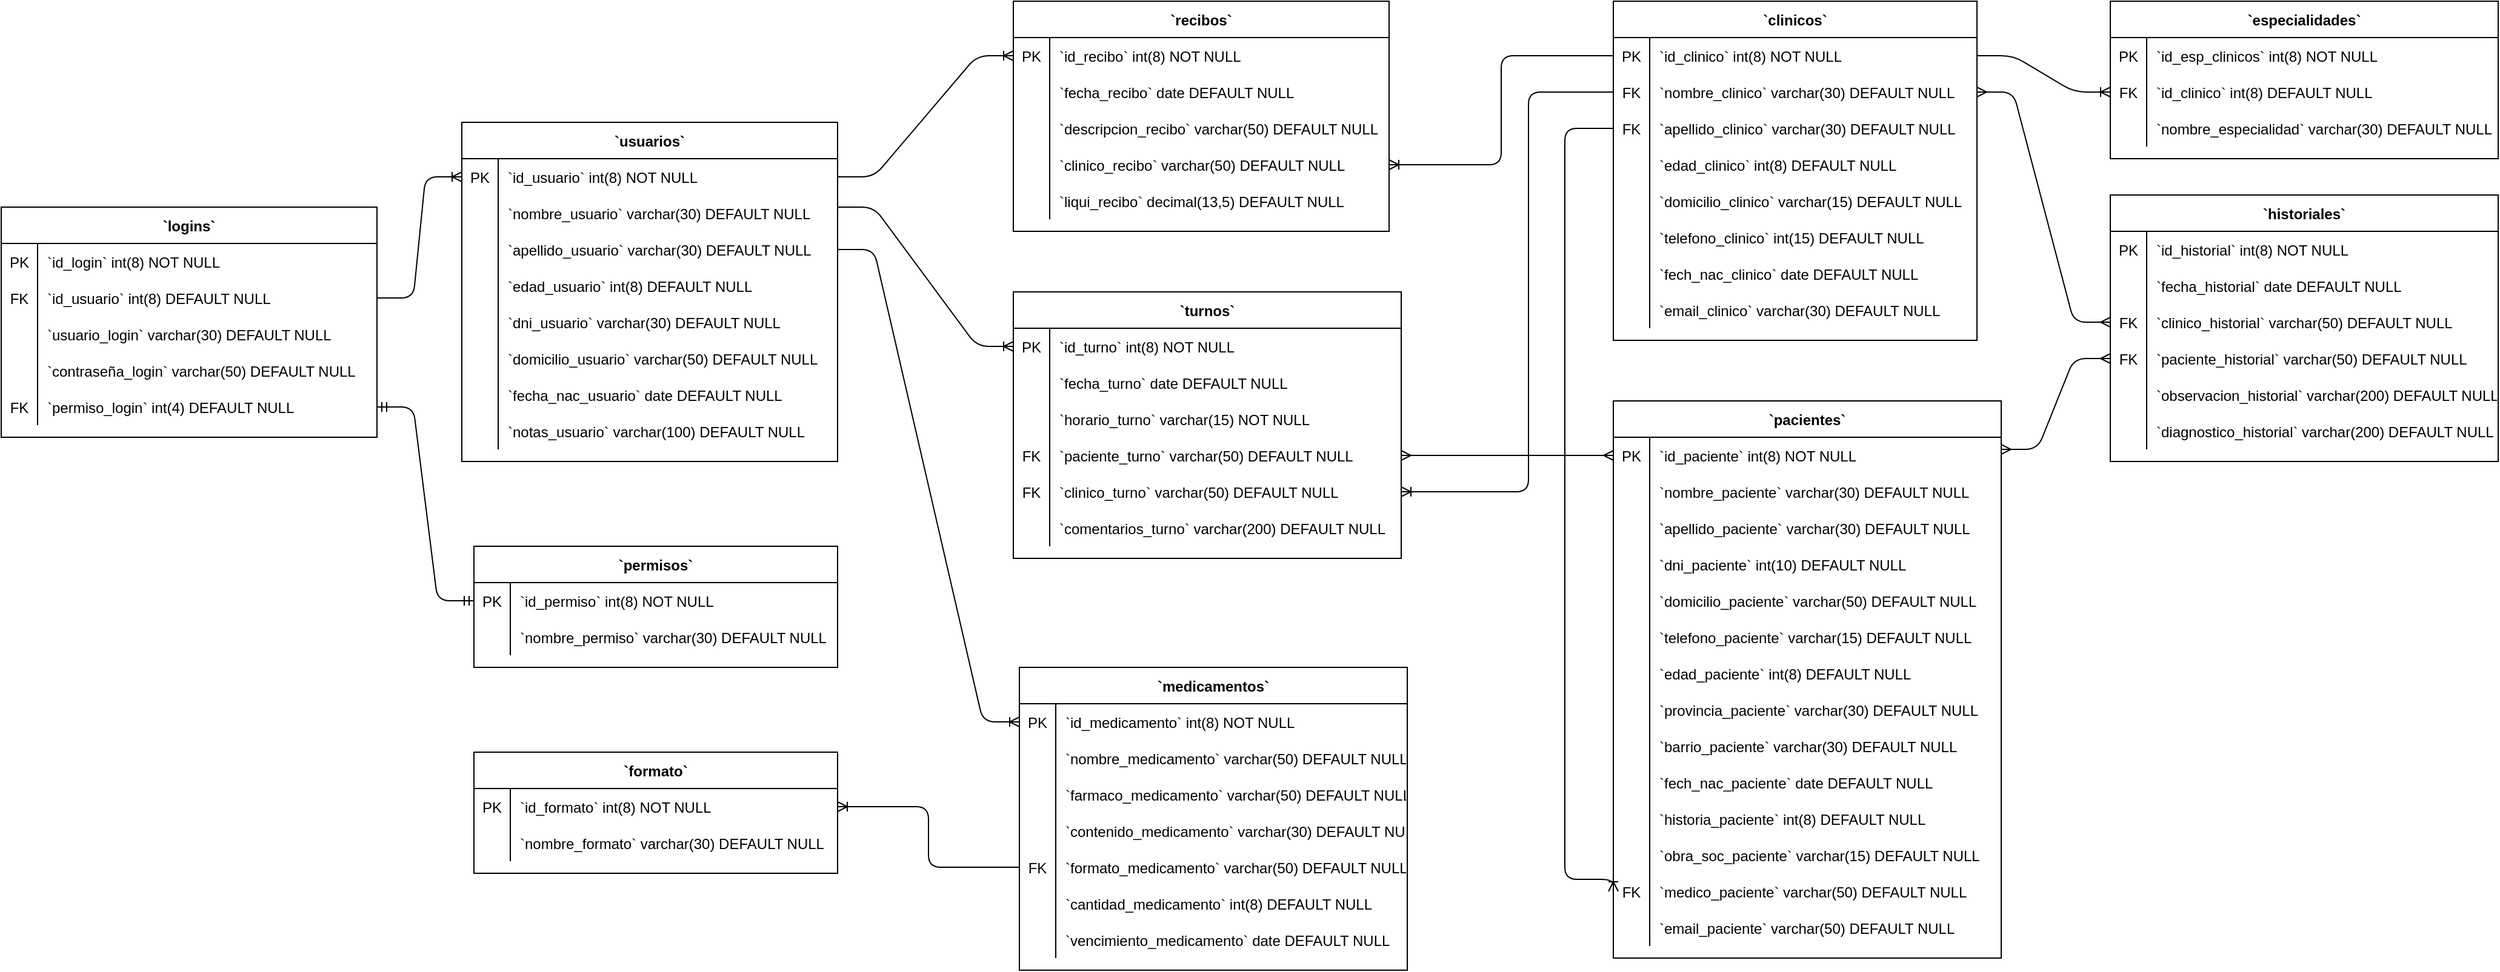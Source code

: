 <mxfile version="13.7.3" type="device"><diagram id="GJ1BI-aO0bGRe-Ar0rI8" name="Page-1"><mxGraphModel dx="3316" dy="758" grid="1" gridSize="10" guides="1" tooltips="1" connect="1" arrows="1" fold="1" page="1" pageScale="1" pageWidth="827" pageHeight="1169" math="0" shadow="0"><root><mxCell id="0"/><mxCell id="1" parent="0"/><mxCell id="Ii7z42GbS3ckq1e17mnA-213" value="" style="edgeStyle=entityRelationEdgeStyle;fontSize=12;html=1;endArrow=ERmandOne;startArrow=ERmandOne;entryX=0;entryY=0.5;entryDx=0;entryDy=0;" parent="1" source="Ii7z42GbS3ckq1e17mnA-76" target="Ii7z42GbS3ckq1e17mnA-145" edge="1"><mxGeometry width="100" height="100" relative="1" as="geometry"><mxPoint x="-1350" y="620" as="sourcePoint"/><mxPoint x="-1250" y="520" as="targetPoint"/></mxGeometry></mxCell><mxCell id="Ii7z42GbS3ckq1e17mnA-186" value="`usuarios`" style="shape=table;startSize=30;container=1;collapsible=1;childLayout=tableLayout;fixedRows=1;rowLines=0;fontStyle=1;align=center;resizeLast=1;" parent="1" vertex="1"><mxGeometry x="-1220" y="190" width="310" height="280" as="geometry"/></mxCell><mxCell id="Ii7z42GbS3ckq1e17mnA-187" value="" style="shape=partialRectangle;collapsible=0;dropTarget=0;pointerEvents=0;fillColor=none;points=[[0,0.5],[1,0.5]];portConstraint=eastwest;top=0;left=0;right=0;bottom=0;" parent="Ii7z42GbS3ckq1e17mnA-186" vertex="1"><mxGeometry y="30" width="310" height="30" as="geometry"/></mxCell><mxCell id="Ii7z42GbS3ckq1e17mnA-188" value="PK" style="shape=partialRectangle;overflow=hidden;connectable=0;fillColor=none;top=0;left=0;bottom=0;right=0;" parent="Ii7z42GbS3ckq1e17mnA-187" vertex="1"><mxGeometry width="30" height="30" as="geometry"/></mxCell><mxCell id="Ii7z42GbS3ckq1e17mnA-189" value="`id_usuario` int(8) NOT NULL" style="shape=partialRectangle;overflow=hidden;connectable=0;fillColor=none;top=0;left=0;bottom=0;right=0;align=left;spacingLeft=6;" parent="Ii7z42GbS3ckq1e17mnA-187" vertex="1"><mxGeometry x="30" width="280" height="30" as="geometry"/></mxCell><mxCell id="Ii7z42GbS3ckq1e17mnA-190" value="" style="shape=partialRectangle;collapsible=0;dropTarget=0;pointerEvents=0;fillColor=none;points=[[0,0.5],[1,0.5]];portConstraint=eastwest;top=0;left=0;right=0;bottom=0;" parent="Ii7z42GbS3ckq1e17mnA-186" vertex="1"><mxGeometry y="60" width="310" height="30" as="geometry"/></mxCell><mxCell id="Ii7z42GbS3ckq1e17mnA-191" value="" style="shape=partialRectangle;overflow=hidden;connectable=0;fillColor=none;top=0;left=0;bottom=0;right=0;" parent="Ii7z42GbS3ckq1e17mnA-190" vertex="1"><mxGeometry width="30" height="30" as="geometry"/></mxCell><mxCell id="Ii7z42GbS3ckq1e17mnA-192" value="`nombre_usuario` varchar(30) DEFAULT NULL" style="shape=partialRectangle;overflow=hidden;connectable=0;fillColor=none;top=0;left=0;bottom=0;right=0;align=left;spacingLeft=6;" parent="Ii7z42GbS3ckq1e17mnA-190" vertex="1"><mxGeometry x="30" width="280" height="30" as="geometry"/></mxCell><mxCell id="Ii7z42GbS3ckq1e17mnA-193" value="" style="shape=partialRectangle;collapsible=0;dropTarget=0;pointerEvents=0;fillColor=none;points=[[0,0.5],[1,0.5]];portConstraint=eastwest;top=0;left=0;right=0;bottom=0;" parent="Ii7z42GbS3ckq1e17mnA-186" vertex="1"><mxGeometry y="90" width="310" height="30" as="geometry"/></mxCell><mxCell id="Ii7z42GbS3ckq1e17mnA-194" value="" style="shape=partialRectangle;overflow=hidden;connectable=0;fillColor=none;top=0;left=0;bottom=0;right=0;" parent="Ii7z42GbS3ckq1e17mnA-193" vertex="1"><mxGeometry width="30" height="30" as="geometry"/></mxCell><mxCell id="Ii7z42GbS3ckq1e17mnA-195" value="`apellido_usuario` varchar(30) DEFAULT NULL" style="shape=partialRectangle;overflow=hidden;connectable=0;fillColor=none;top=0;left=0;bottom=0;right=0;align=left;spacingLeft=6;" parent="Ii7z42GbS3ckq1e17mnA-193" vertex="1"><mxGeometry x="30" width="280" height="30" as="geometry"/></mxCell><mxCell id="Ii7z42GbS3ckq1e17mnA-196" value="" style="shape=partialRectangle;collapsible=0;dropTarget=0;pointerEvents=0;fillColor=none;points=[[0,0.5],[1,0.5]];portConstraint=eastwest;top=0;left=0;right=0;bottom=0;" parent="Ii7z42GbS3ckq1e17mnA-186" vertex="1"><mxGeometry y="120" width="310" height="30" as="geometry"/></mxCell><mxCell id="Ii7z42GbS3ckq1e17mnA-197" value="" style="shape=partialRectangle;overflow=hidden;connectable=0;fillColor=none;top=0;left=0;bottom=0;right=0;" parent="Ii7z42GbS3ckq1e17mnA-196" vertex="1"><mxGeometry width="30" height="30" as="geometry"/></mxCell><mxCell id="Ii7z42GbS3ckq1e17mnA-198" value="`edad_usuario` int(8) DEFAULT NULL" style="shape=partialRectangle;overflow=hidden;connectable=0;fillColor=none;top=0;left=0;bottom=0;right=0;align=left;spacingLeft=6;" parent="Ii7z42GbS3ckq1e17mnA-196" vertex="1"><mxGeometry x="30" width="280" height="30" as="geometry"/></mxCell><mxCell id="Ii7z42GbS3ckq1e17mnA-199" value="" style="shape=partialRectangle;collapsible=0;dropTarget=0;pointerEvents=0;fillColor=none;points=[[0,0.5],[1,0.5]];portConstraint=eastwest;top=0;left=0;right=0;bottom=0;" parent="Ii7z42GbS3ckq1e17mnA-186" vertex="1"><mxGeometry y="150" width="310" height="30" as="geometry"/></mxCell><mxCell id="Ii7z42GbS3ckq1e17mnA-200" value="" style="shape=partialRectangle;overflow=hidden;connectable=0;fillColor=none;top=0;left=0;bottom=0;right=0;" parent="Ii7z42GbS3ckq1e17mnA-199" vertex="1"><mxGeometry width="30" height="30" as="geometry"/></mxCell><mxCell id="Ii7z42GbS3ckq1e17mnA-201" value="`dni_usuario` varchar(30) DEFAULT NULL" style="shape=partialRectangle;overflow=hidden;connectable=0;fillColor=none;top=0;left=0;bottom=0;right=0;align=left;spacingLeft=6;" parent="Ii7z42GbS3ckq1e17mnA-199" vertex="1"><mxGeometry x="30" width="280" height="30" as="geometry"/></mxCell><mxCell id="Ii7z42GbS3ckq1e17mnA-202" value="" style="shape=partialRectangle;collapsible=0;dropTarget=0;pointerEvents=0;fillColor=none;points=[[0,0.5],[1,0.5]];portConstraint=eastwest;top=0;left=0;right=0;bottom=0;" parent="Ii7z42GbS3ckq1e17mnA-186" vertex="1"><mxGeometry y="180" width="310" height="30" as="geometry"/></mxCell><mxCell id="Ii7z42GbS3ckq1e17mnA-203" value="" style="shape=partialRectangle;overflow=hidden;connectable=0;fillColor=none;top=0;left=0;bottom=0;right=0;" parent="Ii7z42GbS3ckq1e17mnA-202" vertex="1"><mxGeometry width="30" height="30" as="geometry"/></mxCell><mxCell id="Ii7z42GbS3ckq1e17mnA-204" value="`domicilio_usuario` varchar(50) DEFAULT NULL" style="shape=partialRectangle;overflow=hidden;connectable=0;fillColor=none;top=0;left=0;bottom=0;right=0;align=left;spacingLeft=6;" parent="Ii7z42GbS3ckq1e17mnA-202" vertex="1"><mxGeometry x="30" width="280" height="30" as="geometry"/></mxCell><mxCell id="Ii7z42GbS3ckq1e17mnA-205" value="" style="shape=partialRectangle;collapsible=0;dropTarget=0;pointerEvents=0;fillColor=none;points=[[0,0.5],[1,0.5]];portConstraint=eastwest;top=0;left=0;right=0;bottom=0;" parent="Ii7z42GbS3ckq1e17mnA-186" vertex="1"><mxGeometry y="210" width="310" height="30" as="geometry"/></mxCell><mxCell id="Ii7z42GbS3ckq1e17mnA-206" value="" style="shape=partialRectangle;overflow=hidden;connectable=0;fillColor=none;top=0;left=0;bottom=0;right=0;" parent="Ii7z42GbS3ckq1e17mnA-205" vertex="1"><mxGeometry width="30" height="30" as="geometry"/></mxCell><mxCell id="Ii7z42GbS3ckq1e17mnA-207" value="`fecha_nac_usuario` date DEFAULT NULL" style="shape=partialRectangle;overflow=hidden;connectable=0;fillColor=none;top=0;left=0;bottom=0;right=0;align=left;spacingLeft=6;" parent="Ii7z42GbS3ckq1e17mnA-205" vertex="1"><mxGeometry x="30" width="280" height="30" as="geometry"/></mxCell><mxCell id="Ii7z42GbS3ckq1e17mnA-208" value="" style="shape=partialRectangle;collapsible=0;dropTarget=0;pointerEvents=0;fillColor=none;points=[[0,0.5],[1,0.5]];portConstraint=eastwest;top=0;left=0;right=0;bottom=0;" parent="Ii7z42GbS3ckq1e17mnA-186" vertex="1"><mxGeometry y="240" width="310" height="30" as="geometry"/></mxCell><mxCell id="Ii7z42GbS3ckq1e17mnA-209" value="" style="shape=partialRectangle;overflow=hidden;connectable=0;fillColor=none;top=0;left=0;bottom=0;right=0;" parent="Ii7z42GbS3ckq1e17mnA-208" vertex="1"><mxGeometry width="30" height="30" as="geometry"/></mxCell><mxCell id="Ii7z42GbS3ckq1e17mnA-210" value="`notas_usuario` varchar(100) DEFAULT NULL" style="shape=partialRectangle;overflow=hidden;connectable=0;fillColor=none;top=0;left=0;bottom=0;right=0;align=left;spacingLeft=6;" parent="Ii7z42GbS3ckq1e17mnA-208" vertex="1"><mxGeometry x="30" width="280" height="30" as="geometry"/></mxCell><mxCell id="Ii7z42GbS3ckq1e17mnA-63" value="`logins`" style="shape=table;startSize=30;container=1;collapsible=1;childLayout=tableLayout;fixedRows=1;rowLines=0;fontStyle=1;align=center;resizeLast=1;" parent="1" vertex="1"><mxGeometry x="-1600" y="260" width="310" height="190" as="geometry"/></mxCell><mxCell id="Ii7z42GbS3ckq1e17mnA-64" value="" style="shape=partialRectangle;collapsible=0;dropTarget=0;pointerEvents=0;fillColor=none;points=[[0,0.5],[1,0.5]];portConstraint=eastwest;top=0;left=0;right=0;bottom=0;" parent="Ii7z42GbS3ckq1e17mnA-63" vertex="1"><mxGeometry y="30" width="310" height="30" as="geometry"/></mxCell><mxCell id="Ii7z42GbS3ckq1e17mnA-65" value="PK" style="shape=partialRectangle;overflow=hidden;connectable=0;fillColor=none;top=0;left=0;bottom=0;right=0;" parent="Ii7z42GbS3ckq1e17mnA-64" vertex="1"><mxGeometry width="30" height="30" as="geometry"/></mxCell><mxCell id="Ii7z42GbS3ckq1e17mnA-66" value="`id_login` int(8) NOT NULL" style="shape=partialRectangle;overflow=hidden;connectable=0;fillColor=none;top=0;left=0;bottom=0;right=0;align=left;spacingLeft=6;" parent="Ii7z42GbS3ckq1e17mnA-64" vertex="1"><mxGeometry x="30" width="280" height="30" as="geometry"/></mxCell><mxCell id="Ii7z42GbS3ckq1e17mnA-67" value="" style="shape=partialRectangle;collapsible=0;dropTarget=0;pointerEvents=0;fillColor=none;points=[[0,0.5],[1,0.5]];portConstraint=eastwest;top=0;left=0;right=0;bottom=0;" parent="Ii7z42GbS3ckq1e17mnA-63" vertex="1"><mxGeometry y="60" width="310" height="30" as="geometry"/></mxCell><mxCell id="Ii7z42GbS3ckq1e17mnA-68" value="FK" style="shape=partialRectangle;overflow=hidden;connectable=0;fillColor=none;top=0;left=0;bottom=0;right=0;" parent="Ii7z42GbS3ckq1e17mnA-67" vertex="1"><mxGeometry width="30" height="30" as="geometry"/></mxCell><mxCell id="Ii7z42GbS3ckq1e17mnA-69" value="`id_usuario` int(8) DEFAULT NULL" style="shape=partialRectangle;overflow=hidden;connectable=0;fillColor=none;top=0;left=0;bottom=0;right=0;align=left;spacingLeft=6;" parent="Ii7z42GbS3ckq1e17mnA-67" vertex="1"><mxGeometry x="30" width="280" height="30" as="geometry"/></mxCell><mxCell id="Ii7z42GbS3ckq1e17mnA-70" value="" style="shape=partialRectangle;collapsible=0;dropTarget=0;pointerEvents=0;fillColor=none;points=[[0,0.5],[1,0.5]];portConstraint=eastwest;top=0;left=0;right=0;bottom=0;" parent="Ii7z42GbS3ckq1e17mnA-63" vertex="1"><mxGeometry y="90" width="310" height="30" as="geometry"/></mxCell><mxCell id="Ii7z42GbS3ckq1e17mnA-71" value="" style="shape=partialRectangle;overflow=hidden;connectable=0;fillColor=none;top=0;left=0;bottom=0;right=0;" parent="Ii7z42GbS3ckq1e17mnA-70" vertex="1"><mxGeometry width="30" height="30" as="geometry"/></mxCell><mxCell id="Ii7z42GbS3ckq1e17mnA-72" value="`usuario_login` varchar(30) DEFAULT NULL" style="shape=partialRectangle;overflow=hidden;connectable=0;fillColor=none;top=0;left=0;bottom=0;right=0;align=left;spacingLeft=6;" parent="Ii7z42GbS3ckq1e17mnA-70" vertex="1"><mxGeometry x="30" width="280" height="30" as="geometry"/></mxCell><mxCell id="Ii7z42GbS3ckq1e17mnA-73" value="" style="shape=partialRectangle;collapsible=0;dropTarget=0;pointerEvents=0;fillColor=none;points=[[0,0.5],[1,0.5]];portConstraint=eastwest;top=0;left=0;right=0;bottom=0;" parent="Ii7z42GbS3ckq1e17mnA-63" vertex="1"><mxGeometry y="120" width="310" height="30" as="geometry"/></mxCell><mxCell id="Ii7z42GbS3ckq1e17mnA-74" value="" style="shape=partialRectangle;overflow=hidden;connectable=0;fillColor=none;top=0;left=0;bottom=0;right=0;" parent="Ii7z42GbS3ckq1e17mnA-73" vertex="1"><mxGeometry width="30" height="30" as="geometry"/></mxCell><mxCell id="Ii7z42GbS3ckq1e17mnA-75" value="`contraseña_login` varchar(50) DEFAULT NULL" style="shape=partialRectangle;overflow=hidden;connectable=0;fillColor=none;top=0;left=0;bottom=0;right=0;align=left;spacingLeft=6;" parent="Ii7z42GbS3ckq1e17mnA-73" vertex="1"><mxGeometry x="30" width="280" height="30" as="geometry"/></mxCell><mxCell id="Ii7z42GbS3ckq1e17mnA-76" value="" style="shape=partialRectangle;collapsible=0;dropTarget=0;pointerEvents=0;fillColor=none;points=[[0,0.5],[1,0.5]];portConstraint=eastwest;top=0;left=0;right=0;bottom=0;" parent="Ii7z42GbS3ckq1e17mnA-63" vertex="1"><mxGeometry y="150" width="310" height="30" as="geometry"/></mxCell><mxCell id="Ii7z42GbS3ckq1e17mnA-77" value="FK" style="shape=partialRectangle;overflow=hidden;connectable=0;fillColor=none;top=0;left=0;bottom=0;right=0;" parent="Ii7z42GbS3ckq1e17mnA-76" vertex="1"><mxGeometry width="30" height="30" as="geometry"/></mxCell><mxCell id="Ii7z42GbS3ckq1e17mnA-78" value="`permiso_login` int(4) DEFAULT NULL" style="shape=partialRectangle;overflow=hidden;connectable=0;fillColor=none;top=0;left=0;bottom=0;right=0;align=left;spacingLeft=6;" parent="Ii7z42GbS3ckq1e17mnA-76" vertex="1"><mxGeometry x="30" width="280" height="30" as="geometry"/></mxCell><mxCell id="Ii7z42GbS3ckq1e17mnA-144" value="`permisos`" style="shape=table;startSize=30;container=1;collapsible=1;childLayout=tableLayout;fixedRows=1;rowLines=0;fontStyle=1;align=center;resizeLast=1;" parent="1" vertex="1"><mxGeometry x="-1210" y="540" width="300" height="100" as="geometry"/></mxCell><mxCell id="Ii7z42GbS3ckq1e17mnA-145" value="" style="shape=partialRectangle;collapsible=0;dropTarget=0;pointerEvents=0;fillColor=none;points=[[0,0.5],[1,0.5]];portConstraint=eastwest;top=0;left=0;right=0;bottom=0;" parent="Ii7z42GbS3ckq1e17mnA-144" vertex="1"><mxGeometry y="30" width="300" height="30" as="geometry"/></mxCell><mxCell id="Ii7z42GbS3ckq1e17mnA-146" value="PK" style="shape=partialRectangle;overflow=hidden;connectable=0;fillColor=none;top=0;left=0;bottom=0;right=0;" parent="Ii7z42GbS3ckq1e17mnA-145" vertex="1"><mxGeometry width="30" height="30" as="geometry"/></mxCell><mxCell id="Ii7z42GbS3ckq1e17mnA-147" value="`id_permiso` int(8) NOT NULL" style="shape=partialRectangle;overflow=hidden;connectable=0;fillColor=none;top=0;left=0;bottom=0;right=0;align=left;spacingLeft=6;" parent="Ii7z42GbS3ckq1e17mnA-145" vertex="1"><mxGeometry x="30" width="270" height="30" as="geometry"/></mxCell><mxCell id="Ii7z42GbS3ckq1e17mnA-148" value="" style="shape=partialRectangle;collapsible=0;dropTarget=0;pointerEvents=0;fillColor=none;points=[[0,0.5],[1,0.5]];portConstraint=eastwest;top=0;left=0;right=0;bottom=0;" parent="Ii7z42GbS3ckq1e17mnA-144" vertex="1"><mxGeometry y="60" width="300" height="30" as="geometry"/></mxCell><mxCell id="Ii7z42GbS3ckq1e17mnA-149" value="" style="shape=partialRectangle;overflow=hidden;connectable=0;fillColor=none;top=0;left=0;bottom=0;right=0;" parent="Ii7z42GbS3ckq1e17mnA-148" vertex="1"><mxGeometry width="30" height="30" as="geometry"/></mxCell><mxCell id="Ii7z42GbS3ckq1e17mnA-150" value="`nombre_permiso` varchar(30) DEFAULT NULL" style="shape=partialRectangle;overflow=hidden;connectable=0;fillColor=none;top=0;left=0;bottom=0;right=0;align=left;spacingLeft=6;" parent="Ii7z42GbS3ckq1e17mnA-148" vertex="1"><mxGeometry x="30" width="270" height="30" as="geometry"/></mxCell><mxCell id="8wyPhzXibPUzXML8Gs2E-1" value="" style="fontSize=12;html=1;endArrow=ERoneToMany;entryX=0;entryY=0.5;entryDx=0;entryDy=0;edgeStyle=orthogonalEdgeStyle;exitX=0;exitY=0.5;exitDx=0;exitDy=0;" parent="1" source="Ii7z42GbS3ckq1e17mnA-9" target="Ii7z42GbS3ckq1e17mnA-138" edge="1"><mxGeometry width="100" height="100" relative="1" as="geometry"><mxPoint x="-280" y="200" as="sourcePoint"/><mxPoint x="-250" y="550" as="targetPoint"/><Array as="points"><mxPoint x="-310" y="195"/><mxPoint x="-310" y="815"/></Array></mxGeometry></mxCell><mxCell id="8wyPhzXibPUzXML8Gs2E-8" value="" style="edgeStyle=entityRelationEdgeStyle;fontSize=12;html=1;endArrow=ERoneToMany;entryX=0;entryY=0.5;entryDx=0;entryDy=0;exitX=1;exitY=0.5;exitDx=0;exitDy=0;" parent="1" source="Ii7z42GbS3ckq1e17mnA-67" target="Ii7z42GbS3ckq1e17mnA-187" edge="1"><mxGeometry width="100" height="100" relative="1" as="geometry"><mxPoint x="-1290" y="320" as="sourcePoint"/><mxPoint x="-1190" y="220" as="targetPoint"/></mxGeometry></mxCell><mxCell id="8wyPhzXibPUzXML8Gs2E-9" value="" style="edgeStyle=entityRelationEdgeStyle;fontSize=12;html=1;endArrow=ERmany;startArrow=ERmany;entryX=0;entryY=0.5;entryDx=0;entryDy=0;exitX=1;exitY=0.5;exitDx=0;exitDy=0;" parent="1" source="Ii7z42GbS3ckq1e17mnA-6" target="Ii7z42GbS3ckq1e17mnA-51" edge="1"><mxGeometry width="100" height="100" relative="1" as="geometry"><mxPoint x="40" y="280" as="sourcePoint"/><mxPoint x="140" y="180" as="targetPoint"/></mxGeometry></mxCell><mxCell id="8wyPhzXibPUzXML8Gs2E-10" value="" style="edgeStyle=entityRelationEdgeStyle;fontSize=12;html=1;endArrow=ERmany;startArrow=ERmany;entryX=0;entryY=0.5;entryDx=0;entryDy=0;" parent="1" target="Ii7z42GbS3ckq1e17mnA-54" edge="1"><mxGeometry width="100" height="100" relative="1" as="geometry"><mxPoint x="50" y="460" as="sourcePoint"/><mxPoint x="150" y="360" as="targetPoint"/></mxGeometry></mxCell><mxCell id="8wyPhzXibPUzXML8Gs2E-11" value="" style="edgeStyle=entityRelationEdgeStyle;fontSize=12;html=1;endArrow=ERoneToMany;entryX=0;entryY=0.5;entryDx=0;entryDy=0;" parent="1" source="Ii7z42GbS3ckq1e17mnA-3" target="Ii7z42GbS3ckq1e17mnA-31" edge="1"><mxGeometry width="100" height="100" relative="1" as="geometry"><mxPoint x="30" y="235" as="sourcePoint"/><mxPoint x="171.421" y="135" as="targetPoint"/></mxGeometry></mxCell><mxCell id="Ii7z42GbS3ckq1e17mnA-2" value="`clinicos`" style="shape=table;startSize=30;container=1;collapsible=1;childLayout=tableLayout;fixedRows=1;rowLines=0;fontStyle=1;align=center;resizeLast=1;" parent="1" vertex="1"><mxGeometry x="-270" y="90" width="300" height="280" as="geometry"/></mxCell><mxCell id="Ii7z42GbS3ckq1e17mnA-3" value="" style="shape=partialRectangle;collapsible=0;dropTarget=0;pointerEvents=0;fillColor=none;points=[[0,0.5],[1,0.5]];portConstraint=eastwest;top=0;left=0;right=0;bottom=0;" parent="Ii7z42GbS3ckq1e17mnA-2" vertex="1"><mxGeometry y="30" width="300" height="30" as="geometry"/></mxCell><mxCell id="Ii7z42GbS3ckq1e17mnA-4" value="PK" style="shape=partialRectangle;overflow=hidden;connectable=0;fillColor=none;top=0;left=0;bottom=0;right=0;" parent="Ii7z42GbS3ckq1e17mnA-3" vertex="1"><mxGeometry width="30" height="30" as="geometry"/></mxCell><mxCell id="Ii7z42GbS3ckq1e17mnA-5" value="`id_clinico` int(8) NOT NULL" style="shape=partialRectangle;overflow=hidden;connectable=0;fillColor=none;top=0;left=0;bottom=0;right=0;align=left;spacingLeft=6;" parent="Ii7z42GbS3ckq1e17mnA-3" vertex="1"><mxGeometry x="30" width="270" height="30" as="geometry"/></mxCell><mxCell id="Ii7z42GbS3ckq1e17mnA-6" value="" style="shape=partialRectangle;collapsible=0;dropTarget=0;pointerEvents=0;fillColor=none;points=[[0,0.5],[1,0.5]];portConstraint=eastwest;top=0;left=0;right=0;bottom=0;" parent="Ii7z42GbS3ckq1e17mnA-2" vertex="1"><mxGeometry y="60" width="300" height="30" as="geometry"/></mxCell><mxCell id="Ii7z42GbS3ckq1e17mnA-7" value="FK" style="shape=partialRectangle;overflow=hidden;connectable=0;fillColor=none;top=0;left=0;bottom=0;right=0;" parent="Ii7z42GbS3ckq1e17mnA-6" vertex="1"><mxGeometry width="30" height="30" as="geometry"/></mxCell><mxCell id="Ii7z42GbS3ckq1e17mnA-8" value="`nombre_clinico` varchar(30) DEFAULT NULL" style="shape=partialRectangle;overflow=hidden;connectable=0;fillColor=none;top=0;left=0;bottom=0;right=0;align=left;spacingLeft=6;" parent="Ii7z42GbS3ckq1e17mnA-6" vertex="1"><mxGeometry x="30" width="270" height="30" as="geometry"/></mxCell><mxCell id="Ii7z42GbS3ckq1e17mnA-9" value="" style="shape=partialRectangle;collapsible=0;dropTarget=0;pointerEvents=0;fillColor=none;points=[[0,0.5],[1,0.5]];portConstraint=eastwest;top=0;left=0;right=0;bottom=0;" parent="Ii7z42GbS3ckq1e17mnA-2" vertex="1"><mxGeometry y="90" width="300" height="30" as="geometry"/></mxCell><mxCell id="Ii7z42GbS3ckq1e17mnA-10" value="FK" style="shape=partialRectangle;overflow=hidden;connectable=0;fillColor=none;top=0;left=0;bottom=0;right=0;" parent="Ii7z42GbS3ckq1e17mnA-9" vertex="1"><mxGeometry width="30" height="30" as="geometry"/></mxCell><mxCell id="Ii7z42GbS3ckq1e17mnA-11" value="`apellido_clinico` varchar(30) DEFAULT NULL" style="shape=partialRectangle;overflow=hidden;connectable=0;fillColor=none;top=0;left=0;bottom=0;right=0;align=left;spacingLeft=6;" parent="Ii7z42GbS3ckq1e17mnA-9" vertex="1"><mxGeometry x="30" width="270" height="30" as="geometry"/></mxCell><mxCell id="Ii7z42GbS3ckq1e17mnA-12" value="" style="shape=partialRectangle;collapsible=0;dropTarget=0;pointerEvents=0;fillColor=none;points=[[0,0.5],[1,0.5]];portConstraint=eastwest;top=0;left=0;right=0;bottom=0;" parent="Ii7z42GbS3ckq1e17mnA-2" vertex="1"><mxGeometry y="120" width="300" height="30" as="geometry"/></mxCell><mxCell id="Ii7z42GbS3ckq1e17mnA-13" value="" style="shape=partialRectangle;overflow=hidden;connectable=0;fillColor=none;top=0;left=0;bottom=0;right=0;" parent="Ii7z42GbS3ckq1e17mnA-12" vertex="1"><mxGeometry width="30" height="30" as="geometry"/></mxCell><mxCell id="Ii7z42GbS3ckq1e17mnA-14" value="`edad_clinico` int(8) DEFAULT NULL" style="shape=partialRectangle;overflow=hidden;connectable=0;fillColor=none;top=0;left=0;bottom=0;right=0;align=left;spacingLeft=6;" parent="Ii7z42GbS3ckq1e17mnA-12" vertex="1"><mxGeometry x="30" width="270" height="30" as="geometry"/></mxCell><mxCell id="Ii7z42GbS3ckq1e17mnA-15" value="" style="shape=partialRectangle;collapsible=0;dropTarget=0;pointerEvents=0;fillColor=none;points=[[0,0.5],[1,0.5]];portConstraint=eastwest;top=0;left=0;right=0;bottom=0;" parent="Ii7z42GbS3ckq1e17mnA-2" vertex="1"><mxGeometry y="150" width="300" height="30" as="geometry"/></mxCell><mxCell id="Ii7z42GbS3ckq1e17mnA-16" value="" style="shape=partialRectangle;overflow=hidden;connectable=0;fillColor=none;top=0;left=0;bottom=0;right=0;" parent="Ii7z42GbS3ckq1e17mnA-15" vertex="1"><mxGeometry width="30" height="30" as="geometry"/></mxCell><mxCell id="Ii7z42GbS3ckq1e17mnA-17" value="`domicilio_clinico` varchar(15) DEFAULT NULL" style="shape=partialRectangle;overflow=hidden;connectable=0;fillColor=none;top=0;left=0;bottom=0;right=0;align=left;spacingLeft=6;" parent="Ii7z42GbS3ckq1e17mnA-15" vertex="1"><mxGeometry x="30" width="270" height="30" as="geometry"/></mxCell><mxCell id="Ii7z42GbS3ckq1e17mnA-18" value="" style="shape=partialRectangle;collapsible=0;dropTarget=0;pointerEvents=0;fillColor=none;points=[[0,0.5],[1,0.5]];portConstraint=eastwest;top=0;left=0;right=0;bottom=0;" parent="Ii7z42GbS3ckq1e17mnA-2" vertex="1"><mxGeometry y="180" width="300" height="30" as="geometry"/></mxCell><mxCell id="Ii7z42GbS3ckq1e17mnA-19" value="" style="shape=partialRectangle;overflow=hidden;connectable=0;fillColor=none;top=0;left=0;bottom=0;right=0;" parent="Ii7z42GbS3ckq1e17mnA-18" vertex="1"><mxGeometry width="30" height="30" as="geometry"/></mxCell><mxCell id="Ii7z42GbS3ckq1e17mnA-20" value="`telefono_clinico` int(15) DEFAULT NULL" style="shape=partialRectangle;overflow=hidden;connectable=0;fillColor=none;top=0;left=0;bottom=0;right=0;align=left;spacingLeft=6;" parent="Ii7z42GbS3ckq1e17mnA-18" vertex="1"><mxGeometry x="30" width="270" height="30" as="geometry"/></mxCell><mxCell id="Ii7z42GbS3ckq1e17mnA-21" value="" style="shape=partialRectangle;collapsible=0;dropTarget=0;pointerEvents=0;fillColor=none;points=[[0,0.5],[1,0.5]];portConstraint=eastwest;top=0;left=0;right=0;bottom=0;" parent="Ii7z42GbS3ckq1e17mnA-2" vertex="1"><mxGeometry y="210" width="300" height="30" as="geometry"/></mxCell><mxCell id="Ii7z42GbS3ckq1e17mnA-22" value="" style="shape=partialRectangle;overflow=hidden;connectable=0;fillColor=none;top=0;left=0;bottom=0;right=0;" parent="Ii7z42GbS3ckq1e17mnA-21" vertex="1"><mxGeometry width="30" height="30" as="geometry"/></mxCell><mxCell id="Ii7z42GbS3ckq1e17mnA-23" value="`fech_nac_clinico` date DEFAULT NULL" style="shape=partialRectangle;overflow=hidden;connectable=0;fillColor=none;top=0;left=0;bottom=0;right=0;align=left;spacingLeft=6;" parent="Ii7z42GbS3ckq1e17mnA-21" vertex="1"><mxGeometry x="30" width="270" height="30" as="geometry"/></mxCell><mxCell id="Ii7z42GbS3ckq1e17mnA-24" value="" style="shape=partialRectangle;collapsible=0;dropTarget=0;pointerEvents=0;fillColor=none;points=[[0,0.5],[1,0.5]];portConstraint=eastwest;top=0;left=0;right=0;bottom=0;" parent="Ii7z42GbS3ckq1e17mnA-2" vertex="1"><mxGeometry y="240" width="300" height="30" as="geometry"/></mxCell><mxCell id="Ii7z42GbS3ckq1e17mnA-25" value="" style="shape=partialRectangle;overflow=hidden;connectable=0;fillColor=none;top=0;left=0;bottom=0;right=0;" parent="Ii7z42GbS3ckq1e17mnA-24" vertex="1"><mxGeometry width="30" height="30" as="geometry"/></mxCell><mxCell id="Ii7z42GbS3ckq1e17mnA-26" value="`email_clinico` varchar(30) DEFAULT NULL" style="shape=partialRectangle;overflow=hidden;connectable=0;fillColor=none;top=0;left=0;bottom=0;right=0;align=left;spacingLeft=6;" parent="Ii7z42GbS3ckq1e17mnA-24" vertex="1"><mxGeometry x="30" width="270" height="30" as="geometry"/></mxCell><mxCell id="Ii7z42GbS3ckq1e17mnA-27" value="`especialidades`" style="shape=table;startSize=30;container=1;collapsible=1;childLayout=tableLayout;fixedRows=1;rowLines=0;fontStyle=1;align=center;resizeLast=1;" parent="1" vertex="1"><mxGeometry x="140" y="90" width="320" height="130" as="geometry"/></mxCell><mxCell id="Ii7z42GbS3ckq1e17mnA-28" value="" style="shape=partialRectangle;collapsible=0;dropTarget=0;pointerEvents=0;fillColor=none;points=[[0,0.5],[1,0.5]];portConstraint=eastwest;top=0;left=0;right=0;bottom=0;" parent="Ii7z42GbS3ckq1e17mnA-27" vertex="1"><mxGeometry y="30" width="320" height="30" as="geometry"/></mxCell><mxCell id="Ii7z42GbS3ckq1e17mnA-29" value="PK" style="shape=partialRectangle;overflow=hidden;connectable=0;fillColor=none;top=0;left=0;bottom=0;right=0;" parent="Ii7z42GbS3ckq1e17mnA-28" vertex="1"><mxGeometry width="30" height="30" as="geometry"/></mxCell><mxCell id="Ii7z42GbS3ckq1e17mnA-30" value="`id_esp_clinicos` int(8) NOT NULL" style="shape=partialRectangle;overflow=hidden;connectable=0;fillColor=none;top=0;left=0;bottom=0;right=0;align=left;spacingLeft=6;" parent="Ii7z42GbS3ckq1e17mnA-28" vertex="1"><mxGeometry x="30" width="290" height="30" as="geometry"/></mxCell><mxCell id="Ii7z42GbS3ckq1e17mnA-31" value="" style="shape=partialRectangle;collapsible=0;dropTarget=0;pointerEvents=0;fillColor=none;points=[[0,0.5],[1,0.5]];portConstraint=eastwest;top=0;left=0;right=0;bottom=0;" parent="Ii7z42GbS3ckq1e17mnA-27" vertex="1"><mxGeometry y="60" width="320" height="30" as="geometry"/></mxCell><mxCell id="Ii7z42GbS3ckq1e17mnA-32" value="FK" style="shape=partialRectangle;overflow=hidden;connectable=0;fillColor=none;top=0;left=0;bottom=0;right=0;" parent="Ii7z42GbS3ckq1e17mnA-31" vertex="1"><mxGeometry width="30" height="30" as="geometry"/></mxCell><mxCell id="Ii7z42GbS3ckq1e17mnA-33" value="`id_clinico` int(8) DEFAULT NULL" style="shape=partialRectangle;overflow=hidden;connectable=0;fillColor=none;top=0;left=0;bottom=0;right=0;align=left;spacingLeft=6;" parent="Ii7z42GbS3ckq1e17mnA-31" vertex="1"><mxGeometry x="30" width="290" height="30" as="geometry"/></mxCell><mxCell id="Ii7z42GbS3ckq1e17mnA-34" value="" style="shape=partialRectangle;collapsible=0;dropTarget=0;pointerEvents=0;fillColor=none;points=[[0,0.5],[1,0.5]];portConstraint=eastwest;top=0;left=0;right=0;bottom=0;" parent="Ii7z42GbS3ckq1e17mnA-27" vertex="1"><mxGeometry y="90" width="320" height="30" as="geometry"/></mxCell><mxCell id="Ii7z42GbS3ckq1e17mnA-35" value="" style="shape=partialRectangle;overflow=hidden;connectable=0;fillColor=none;top=0;left=0;bottom=0;right=0;" parent="Ii7z42GbS3ckq1e17mnA-34" vertex="1"><mxGeometry width="30" height="30" as="geometry"/></mxCell><mxCell id="Ii7z42GbS3ckq1e17mnA-36" value="`nombre_especialidad` varchar(30) DEFAULT NULL" style="shape=partialRectangle;overflow=hidden;connectable=0;fillColor=none;top=0;left=0;bottom=0;right=0;align=left;spacingLeft=6;" parent="Ii7z42GbS3ckq1e17mnA-34" vertex="1"><mxGeometry x="30" width="290" height="30" as="geometry"/></mxCell><mxCell id="Ii7z42GbS3ckq1e17mnA-44" value="`historiales`" style="shape=table;startSize=30;container=1;collapsible=1;childLayout=tableLayout;fixedRows=1;rowLines=0;fontStyle=1;align=center;resizeLast=1;" parent="1" vertex="1"><mxGeometry x="140" y="250" width="320" height="220" as="geometry"/></mxCell><mxCell id="Ii7z42GbS3ckq1e17mnA-45" value="" style="shape=partialRectangle;collapsible=0;dropTarget=0;pointerEvents=0;fillColor=none;points=[[0,0.5],[1,0.5]];portConstraint=eastwest;top=0;left=0;right=0;bottom=0;" parent="Ii7z42GbS3ckq1e17mnA-44" vertex="1"><mxGeometry y="30" width="320" height="30" as="geometry"/></mxCell><mxCell id="Ii7z42GbS3ckq1e17mnA-46" value="PK" style="shape=partialRectangle;overflow=hidden;connectable=0;fillColor=none;top=0;left=0;bottom=0;right=0;" parent="Ii7z42GbS3ckq1e17mnA-45" vertex="1"><mxGeometry width="30" height="30" as="geometry"/></mxCell><mxCell id="Ii7z42GbS3ckq1e17mnA-47" value="`id_historial` int(8) NOT NULL" style="shape=partialRectangle;overflow=hidden;connectable=0;fillColor=none;top=0;left=0;bottom=0;right=0;align=left;spacingLeft=6;" parent="Ii7z42GbS3ckq1e17mnA-45" vertex="1"><mxGeometry x="30" width="290" height="30" as="geometry"/></mxCell><mxCell id="Ii7z42GbS3ckq1e17mnA-48" value="" style="shape=partialRectangle;collapsible=0;dropTarget=0;pointerEvents=0;fillColor=none;points=[[0,0.5],[1,0.5]];portConstraint=eastwest;top=0;left=0;right=0;bottom=0;" parent="Ii7z42GbS3ckq1e17mnA-44" vertex="1"><mxGeometry y="60" width="320" height="30" as="geometry"/></mxCell><mxCell id="Ii7z42GbS3ckq1e17mnA-49" value="" style="shape=partialRectangle;overflow=hidden;connectable=0;fillColor=none;top=0;left=0;bottom=0;right=0;" parent="Ii7z42GbS3ckq1e17mnA-48" vertex="1"><mxGeometry width="30" height="30" as="geometry"/></mxCell><mxCell id="Ii7z42GbS3ckq1e17mnA-50" value="`fecha_historial` date DEFAULT NULL" style="shape=partialRectangle;overflow=hidden;connectable=0;fillColor=none;top=0;left=0;bottom=0;right=0;align=left;spacingLeft=6;" parent="Ii7z42GbS3ckq1e17mnA-48" vertex="1"><mxGeometry x="30" width="290" height="30" as="geometry"/></mxCell><mxCell id="Ii7z42GbS3ckq1e17mnA-51" value="" style="shape=partialRectangle;collapsible=0;dropTarget=0;pointerEvents=0;fillColor=none;points=[[0,0.5],[1,0.5]];portConstraint=eastwest;top=0;left=0;right=0;bottom=0;" parent="Ii7z42GbS3ckq1e17mnA-44" vertex="1"><mxGeometry y="90" width="320" height="30" as="geometry"/></mxCell><mxCell id="Ii7z42GbS3ckq1e17mnA-52" value="FK" style="shape=partialRectangle;overflow=hidden;connectable=0;fillColor=none;top=0;left=0;bottom=0;right=0;" parent="Ii7z42GbS3ckq1e17mnA-51" vertex="1"><mxGeometry width="30" height="30" as="geometry"/></mxCell><mxCell id="Ii7z42GbS3ckq1e17mnA-53" value="`clinico_historial` varchar(50) DEFAULT NULL" style="shape=partialRectangle;overflow=hidden;connectable=0;fillColor=none;top=0;left=0;bottom=0;right=0;align=left;spacingLeft=6;" parent="Ii7z42GbS3ckq1e17mnA-51" vertex="1"><mxGeometry x="30" width="290" height="30" as="geometry"/></mxCell><mxCell id="Ii7z42GbS3ckq1e17mnA-54" value="" style="shape=partialRectangle;collapsible=0;dropTarget=0;pointerEvents=0;fillColor=none;points=[[0,0.5],[1,0.5]];portConstraint=eastwest;top=0;left=0;right=0;bottom=0;" parent="Ii7z42GbS3ckq1e17mnA-44" vertex="1"><mxGeometry y="120" width="320" height="30" as="geometry"/></mxCell><mxCell id="Ii7z42GbS3ckq1e17mnA-55" value="FK" style="shape=partialRectangle;overflow=hidden;connectable=0;fillColor=none;top=0;left=0;bottom=0;right=0;" parent="Ii7z42GbS3ckq1e17mnA-54" vertex="1"><mxGeometry width="30" height="30" as="geometry"/></mxCell><mxCell id="Ii7z42GbS3ckq1e17mnA-56" value="`paciente_historial` varchar(50) DEFAULT NULL" style="shape=partialRectangle;overflow=hidden;connectable=0;fillColor=none;top=0;left=0;bottom=0;right=0;align=left;spacingLeft=6;" parent="Ii7z42GbS3ckq1e17mnA-54" vertex="1"><mxGeometry x="30" width="290" height="30" as="geometry"/></mxCell><mxCell id="Ii7z42GbS3ckq1e17mnA-57" value="" style="shape=partialRectangle;collapsible=0;dropTarget=0;pointerEvents=0;fillColor=none;points=[[0,0.5],[1,0.5]];portConstraint=eastwest;top=0;left=0;right=0;bottom=0;" parent="Ii7z42GbS3ckq1e17mnA-44" vertex="1"><mxGeometry y="150" width="320" height="30" as="geometry"/></mxCell><mxCell id="Ii7z42GbS3ckq1e17mnA-58" value="" style="shape=partialRectangle;overflow=hidden;connectable=0;fillColor=none;top=0;left=0;bottom=0;right=0;" parent="Ii7z42GbS3ckq1e17mnA-57" vertex="1"><mxGeometry width="30" height="30" as="geometry"/></mxCell><mxCell id="Ii7z42GbS3ckq1e17mnA-59" value="`observacion_historial` varchar(200) DEFAULT NULL" style="shape=partialRectangle;overflow=hidden;connectable=0;fillColor=none;top=0;left=0;bottom=0;right=0;align=left;spacingLeft=6;" parent="Ii7z42GbS3ckq1e17mnA-57" vertex="1"><mxGeometry x="30" width="290" height="30" as="geometry"/></mxCell><mxCell id="Ii7z42GbS3ckq1e17mnA-60" value="" style="shape=partialRectangle;collapsible=0;dropTarget=0;pointerEvents=0;fillColor=none;points=[[0,0.5],[1,0.5]];portConstraint=eastwest;top=0;left=0;right=0;bottom=0;" parent="Ii7z42GbS3ckq1e17mnA-44" vertex="1"><mxGeometry y="180" width="320" height="30" as="geometry"/></mxCell><mxCell id="Ii7z42GbS3ckq1e17mnA-61" value="" style="shape=partialRectangle;overflow=hidden;connectable=0;fillColor=none;top=0;left=0;bottom=0;right=0;" parent="Ii7z42GbS3ckq1e17mnA-60" vertex="1"><mxGeometry width="30" height="30" as="geometry"/></mxCell><mxCell id="Ii7z42GbS3ckq1e17mnA-62" value="`diagnostico_historial` varchar(200) DEFAULT NULL" style="shape=partialRectangle;overflow=hidden;connectable=0;fillColor=none;top=0;left=0;bottom=0;right=0;align=left;spacingLeft=6;" parent="Ii7z42GbS3ckq1e17mnA-60" vertex="1"><mxGeometry x="30" width="290" height="30" as="geometry"/></mxCell><mxCell id="Ii7z42GbS3ckq1e17mnA-167" value="`turnos`" style="shape=table;startSize=30;container=1;collapsible=1;childLayout=tableLayout;fixedRows=1;rowLines=0;fontStyle=1;align=center;resizeLast=1;" parent="1" vertex="1"><mxGeometry x="-765" y="330" width="320" height="220" as="geometry"/></mxCell><mxCell id="Ii7z42GbS3ckq1e17mnA-168" value="" style="shape=partialRectangle;collapsible=0;dropTarget=0;pointerEvents=0;fillColor=none;points=[[0,0.5],[1,0.5]];portConstraint=eastwest;top=0;left=0;right=0;bottom=0;" parent="Ii7z42GbS3ckq1e17mnA-167" vertex="1"><mxGeometry y="30" width="320" height="30" as="geometry"/></mxCell><mxCell id="Ii7z42GbS3ckq1e17mnA-169" value="PK" style="shape=partialRectangle;overflow=hidden;connectable=0;fillColor=none;top=0;left=0;bottom=0;right=0;" parent="Ii7z42GbS3ckq1e17mnA-168" vertex="1"><mxGeometry width="30" height="30" as="geometry"/></mxCell><mxCell id="Ii7z42GbS3ckq1e17mnA-170" value="`id_turno` int(8) NOT NULL" style="shape=partialRectangle;overflow=hidden;connectable=0;fillColor=none;top=0;left=0;bottom=0;right=0;align=left;spacingLeft=6;" parent="Ii7z42GbS3ckq1e17mnA-168" vertex="1"><mxGeometry x="30" width="290" height="30" as="geometry"/></mxCell><mxCell id="Ii7z42GbS3ckq1e17mnA-171" value="" style="shape=partialRectangle;collapsible=0;dropTarget=0;pointerEvents=0;fillColor=none;points=[[0,0.5],[1,0.5]];portConstraint=eastwest;top=0;left=0;right=0;bottom=0;" parent="Ii7z42GbS3ckq1e17mnA-167" vertex="1"><mxGeometry y="60" width="320" height="30" as="geometry"/></mxCell><mxCell id="Ii7z42GbS3ckq1e17mnA-172" value="" style="shape=partialRectangle;overflow=hidden;connectable=0;fillColor=none;top=0;left=0;bottom=0;right=0;" parent="Ii7z42GbS3ckq1e17mnA-171" vertex="1"><mxGeometry width="30" height="30" as="geometry"/></mxCell><mxCell id="Ii7z42GbS3ckq1e17mnA-173" value="`fecha_turno` date DEFAULT NULL" style="shape=partialRectangle;overflow=hidden;connectable=0;fillColor=none;top=0;left=0;bottom=0;right=0;align=left;spacingLeft=6;" parent="Ii7z42GbS3ckq1e17mnA-171" vertex="1"><mxGeometry x="30" width="290" height="30" as="geometry"/></mxCell><mxCell id="Ii7z42GbS3ckq1e17mnA-174" value="" style="shape=partialRectangle;collapsible=0;dropTarget=0;pointerEvents=0;fillColor=none;points=[[0,0.5],[1,0.5]];portConstraint=eastwest;top=0;left=0;right=0;bottom=0;" parent="Ii7z42GbS3ckq1e17mnA-167" vertex="1"><mxGeometry y="90" width="320" height="30" as="geometry"/></mxCell><mxCell id="Ii7z42GbS3ckq1e17mnA-175" value="" style="shape=partialRectangle;overflow=hidden;connectable=0;fillColor=none;top=0;left=0;bottom=0;right=0;" parent="Ii7z42GbS3ckq1e17mnA-174" vertex="1"><mxGeometry width="30" height="30" as="geometry"/></mxCell><mxCell id="Ii7z42GbS3ckq1e17mnA-176" value="`horario_turno` varchar(15) NOT NULL" style="shape=partialRectangle;overflow=hidden;connectable=0;fillColor=none;top=0;left=0;bottom=0;right=0;align=left;spacingLeft=6;" parent="Ii7z42GbS3ckq1e17mnA-174" vertex="1"><mxGeometry x="30" width="290" height="30" as="geometry"/></mxCell><mxCell id="Ii7z42GbS3ckq1e17mnA-177" value="" style="shape=partialRectangle;collapsible=0;dropTarget=0;pointerEvents=0;fillColor=none;points=[[0,0.5],[1,0.5]];portConstraint=eastwest;top=0;left=0;right=0;bottom=0;" parent="Ii7z42GbS3ckq1e17mnA-167" vertex="1"><mxGeometry y="120" width="320" height="30" as="geometry"/></mxCell><mxCell id="Ii7z42GbS3ckq1e17mnA-178" value="FK" style="shape=partialRectangle;overflow=hidden;connectable=0;fillColor=none;top=0;left=0;bottom=0;right=0;" parent="Ii7z42GbS3ckq1e17mnA-177" vertex="1"><mxGeometry width="30" height="30" as="geometry"/></mxCell><mxCell id="Ii7z42GbS3ckq1e17mnA-179" value="`paciente_turno` varchar(50) DEFAULT NULL" style="shape=partialRectangle;overflow=hidden;connectable=0;fillColor=none;top=0;left=0;bottom=0;right=0;align=left;spacingLeft=6;" parent="Ii7z42GbS3ckq1e17mnA-177" vertex="1"><mxGeometry x="30" width="290" height="30" as="geometry"/></mxCell><mxCell id="Ii7z42GbS3ckq1e17mnA-180" value="" style="shape=partialRectangle;collapsible=0;dropTarget=0;pointerEvents=0;fillColor=none;points=[[0,0.5],[1,0.5]];portConstraint=eastwest;top=0;left=0;right=0;bottom=0;" parent="Ii7z42GbS3ckq1e17mnA-167" vertex="1"><mxGeometry y="150" width="320" height="30" as="geometry"/></mxCell><mxCell id="Ii7z42GbS3ckq1e17mnA-181" value="FK" style="shape=partialRectangle;overflow=hidden;connectable=0;fillColor=none;top=0;left=0;bottom=0;right=0;" parent="Ii7z42GbS3ckq1e17mnA-180" vertex="1"><mxGeometry width="30" height="30" as="geometry"/></mxCell><mxCell id="Ii7z42GbS3ckq1e17mnA-182" value="`clinico_turno` varchar(50) DEFAULT NULL" style="shape=partialRectangle;overflow=hidden;connectable=0;fillColor=none;top=0;left=0;bottom=0;right=0;align=left;spacingLeft=6;" parent="Ii7z42GbS3ckq1e17mnA-180" vertex="1"><mxGeometry x="30" width="290" height="30" as="geometry"/></mxCell><mxCell id="Ii7z42GbS3ckq1e17mnA-183" value="" style="shape=partialRectangle;collapsible=0;dropTarget=0;pointerEvents=0;fillColor=none;points=[[0,0.5],[1,0.5]];portConstraint=eastwest;top=0;left=0;right=0;bottom=0;" parent="Ii7z42GbS3ckq1e17mnA-167" vertex="1"><mxGeometry y="180" width="320" height="30" as="geometry"/></mxCell><mxCell id="Ii7z42GbS3ckq1e17mnA-184" value="" style="shape=partialRectangle;overflow=hidden;connectable=0;fillColor=none;top=0;left=0;bottom=0;right=0;" parent="Ii7z42GbS3ckq1e17mnA-183" vertex="1"><mxGeometry width="30" height="30" as="geometry"/></mxCell><mxCell id="Ii7z42GbS3ckq1e17mnA-185" value="`comentarios_turno` varchar(200) DEFAULT NULL" style="shape=partialRectangle;overflow=hidden;connectable=0;fillColor=none;top=0;left=0;bottom=0;right=0;align=left;spacingLeft=6;" parent="Ii7z42GbS3ckq1e17mnA-183" vertex="1"><mxGeometry x="30" width="290" height="30" as="geometry"/></mxCell><mxCell id="Ii7z42GbS3ckq1e17mnA-79" value="`medicamentos`" style="shape=table;startSize=30;container=1;collapsible=1;childLayout=tableLayout;fixedRows=1;rowLines=0;fontStyle=1;align=center;resizeLast=1;" parent="1" vertex="1"><mxGeometry x="-760" y="640" width="320" height="250" as="geometry"/></mxCell><mxCell id="Ii7z42GbS3ckq1e17mnA-80" value="" style="shape=partialRectangle;collapsible=0;dropTarget=0;pointerEvents=0;fillColor=none;points=[[0,0.5],[1,0.5]];portConstraint=eastwest;top=0;left=0;right=0;bottom=0;" parent="Ii7z42GbS3ckq1e17mnA-79" vertex="1"><mxGeometry y="30" width="320" height="30" as="geometry"/></mxCell><mxCell id="Ii7z42GbS3ckq1e17mnA-81" value="PK" style="shape=partialRectangle;overflow=hidden;connectable=0;fillColor=none;top=0;left=0;bottom=0;right=0;" parent="Ii7z42GbS3ckq1e17mnA-80" vertex="1"><mxGeometry width="30" height="30" as="geometry"/></mxCell><mxCell id="Ii7z42GbS3ckq1e17mnA-82" value="`id_medicamento` int(8) NOT NULL" style="shape=partialRectangle;overflow=hidden;connectable=0;fillColor=none;top=0;left=0;bottom=0;right=0;align=left;spacingLeft=6;" parent="Ii7z42GbS3ckq1e17mnA-80" vertex="1"><mxGeometry x="30" width="290" height="30" as="geometry"/></mxCell><mxCell id="Ii7z42GbS3ckq1e17mnA-83" value="" style="shape=partialRectangle;collapsible=0;dropTarget=0;pointerEvents=0;fillColor=none;points=[[0,0.5],[1,0.5]];portConstraint=eastwest;top=0;left=0;right=0;bottom=0;" parent="Ii7z42GbS3ckq1e17mnA-79" vertex="1"><mxGeometry y="60" width="320" height="30" as="geometry"/></mxCell><mxCell id="Ii7z42GbS3ckq1e17mnA-84" value="" style="shape=partialRectangle;overflow=hidden;connectable=0;fillColor=none;top=0;left=0;bottom=0;right=0;" parent="Ii7z42GbS3ckq1e17mnA-83" vertex="1"><mxGeometry width="30" height="30" as="geometry"/></mxCell><mxCell id="Ii7z42GbS3ckq1e17mnA-85" value="`nombre_medicamento` varchar(50) DEFAULT NULL" style="shape=partialRectangle;overflow=hidden;connectable=0;fillColor=none;top=0;left=0;bottom=0;right=0;align=left;spacingLeft=6;" parent="Ii7z42GbS3ckq1e17mnA-83" vertex="1"><mxGeometry x="30" width="290" height="30" as="geometry"/></mxCell><mxCell id="Ii7z42GbS3ckq1e17mnA-86" value="" style="shape=partialRectangle;collapsible=0;dropTarget=0;pointerEvents=0;fillColor=none;points=[[0,0.5],[1,0.5]];portConstraint=eastwest;top=0;left=0;right=0;bottom=0;" parent="Ii7z42GbS3ckq1e17mnA-79" vertex="1"><mxGeometry y="90" width="320" height="30" as="geometry"/></mxCell><mxCell id="Ii7z42GbS3ckq1e17mnA-87" value="" style="shape=partialRectangle;overflow=hidden;connectable=0;fillColor=none;top=0;left=0;bottom=0;right=0;" parent="Ii7z42GbS3ckq1e17mnA-86" vertex="1"><mxGeometry width="30" height="30" as="geometry"/></mxCell><mxCell id="Ii7z42GbS3ckq1e17mnA-88" value="`farmaco_medicamento` varchar(50) DEFAULT NULL" style="shape=partialRectangle;overflow=hidden;connectable=0;fillColor=none;top=0;left=0;bottom=0;right=0;align=left;spacingLeft=6;" parent="Ii7z42GbS3ckq1e17mnA-86" vertex="1"><mxGeometry x="30" width="290" height="30" as="geometry"/></mxCell><mxCell id="Ii7z42GbS3ckq1e17mnA-89" value="" style="shape=partialRectangle;collapsible=0;dropTarget=0;pointerEvents=0;fillColor=none;points=[[0,0.5],[1,0.5]];portConstraint=eastwest;top=0;left=0;right=0;bottom=0;" parent="Ii7z42GbS3ckq1e17mnA-79" vertex="1"><mxGeometry y="120" width="320" height="30" as="geometry"/></mxCell><mxCell id="Ii7z42GbS3ckq1e17mnA-90" value="" style="shape=partialRectangle;overflow=hidden;connectable=0;fillColor=none;top=0;left=0;bottom=0;right=0;" parent="Ii7z42GbS3ckq1e17mnA-89" vertex="1"><mxGeometry width="30" height="30" as="geometry"/></mxCell><mxCell id="Ii7z42GbS3ckq1e17mnA-91" value="`contenido_medicamento` varchar(30) DEFAULT NULL" style="shape=partialRectangle;overflow=hidden;connectable=0;fillColor=none;top=0;left=0;bottom=0;right=0;align=left;spacingLeft=6;" parent="Ii7z42GbS3ckq1e17mnA-89" vertex="1"><mxGeometry x="30" width="290" height="30" as="geometry"/></mxCell><mxCell id="Ii7z42GbS3ckq1e17mnA-92" value="" style="shape=partialRectangle;collapsible=0;dropTarget=0;pointerEvents=0;fillColor=none;points=[[0,0.5],[1,0.5]];portConstraint=eastwest;top=0;left=0;right=0;bottom=0;" parent="Ii7z42GbS3ckq1e17mnA-79" vertex="1"><mxGeometry y="150" width="320" height="30" as="geometry"/></mxCell><mxCell id="Ii7z42GbS3ckq1e17mnA-93" value="FK" style="shape=partialRectangle;overflow=hidden;connectable=0;fillColor=none;top=0;left=0;bottom=0;right=0;" parent="Ii7z42GbS3ckq1e17mnA-92" vertex="1"><mxGeometry width="30" height="30" as="geometry"/></mxCell><mxCell id="Ii7z42GbS3ckq1e17mnA-94" value="`formato_medicamento` varchar(50) DEFAULT NULL" style="shape=partialRectangle;overflow=hidden;connectable=0;fillColor=none;top=0;left=0;bottom=0;right=0;align=left;spacingLeft=6;" parent="Ii7z42GbS3ckq1e17mnA-92" vertex="1"><mxGeometry x="30" width="290" height="30" as="geometry"/></mxCell><mxCell id="Ii7z42GbS3ckq1e17mnA-95" value="" style="shape=partialRectangle;collapsible=0;dropTarget=0;pointerEvents=0;fillColor=none;points=[[0,0.5],[1,0.5]];portConstraint=eastwest;top=0;left=0;right=0;bottom=0;" parent="Ii7z42GbS3ckq1e17mnA-79" vertex="1"><mxGeometry y="180" width="320" height="30" as="geometry"/></mxCell><mxCell id="Ii7z42GbS3ckq1e17mnA-96" value="" style="shape=partialRectangle;overflow=hidden;connectable=0;fillColor=none;top=0;left=0;bottom=0;right=0;" parent="Ii7z42GbS3ckq1e17mnA-95" vertex="1"><mxGeometry width="30" height="30" as="geometry"/></mxCell><mxCell id="Ii7z42GbS3ckq1e17mnA-97" value="`cantidad_medicamento` int(8) DEFAULT NULL" style="shape=partialRectangle;overflow=hidden;connectable=0;fillColor=none;top=0;left=0;bottom=0;right=0;align=left;spacingLeft=6;" parent="Ii7z42GbS3ckq1e17mnA-95" vertex="1"><mxGeometry x="30" width="290" height="30" as="geometry"/></mxCell><mxCell id="Ii7z42GbS3ckq1e17mnA-98" value="" style="shape=partialRectangle;collapsible=0;dropTarget=0;pointerEvents=0;fillColor=none;points=[[0,0.5],[1,0.5]];portConstraint=eastwest;top=0;left=0;right=0;bottom=0;" parent="Ii7z42GbS3ckq1e17mnA-79" vertex="1"><mxGeometry y="210" width="320" height="30" as="geometry"/></mxCell><mxCell id="Ii7z42GbS3ckq1e17mnA-99" value="" style="shape=partialRectangle;overflow=hidden;connectable=0;fillColor=none;top=0;left=0;bottom=0;right=0;" parent="Ii7z42GbS3ckq1e17mnA-98" vertex="1"><mxGeometry width="30" height="30" as="geometry"/></mxCell><mxCell id="Ii7z42GbS3ckq1e17mnA-100" value="`vencimiento_medicamento` date DEFAULT NULL" style="shape=partialRectangle;overflow=hidden;connectable=0;fillColor=none;top=0;left=0;bottom=0;right=0;align=left;spacingLeft=6;" parent="Ii7z42GbS3ckq1e17mnA-98" vertex="1"><mxGeometry x="30" width="290" height="30" as="geometry"/></mxCell><mxCell id="Ii7z42GbS3ckq1e17mnA-37" value="`formato`" style="shape=table;startSize=30;container=1;collapsible=1;childLayout=tableLayout;fixedRows=1;rowLines=0;fontStyle=1;align=center;resizeLast=1;" parent="1" vertex="1"><mxGeometry x="-1210" y="710" width="300" height="100" as="geometry"/></mxCell><mxCell id="Ii7z42GbS3ckq1e17mnA-38" value="" style="shape=partialRectangle;collapsible=0;dropTarget=0;pointerEvents=0;fillColor=none;points=[[0,0.5],[1,0.5]];portConstraint=eastwest;top=0;left=0;right=0;bottom=0;" parent="Ii7z42GbS3ckq1e17mnA-37" vertex="1"><mxGeometry y="30" width="300" height="30" as="geometry"/></mxCell><mxCell id="Ii7z42GbS3ckq1e17mnA-39" value="PK" style="shape=partialRectangle;overflow=hidden;connectable=0;fillColor=none;top=0;left=0;bottom=0;right=0;" parent="Ii7z42GbS3ckq1e17mnA-38" vertex="1"><mxGeometry width="30" height="30" as="geometry"/></mxCell><mxCell id="Ii7z42GbS3ckq1e17mnA-40" value="`id_formato` int(8) NOT NULL" style="shape=partialRectangle;overflow=hidden;connectable=0;fillColor=none;top=0;left=0;bottom=0;right=0;align=left;spacingLeft=6;" parent="Ii7z42GbS3ckq1e17mnA-38" vertex="1"><mxGeometry x="30" width="270" height="30" as="geometry"/></mxCell><mxCell id="Ii7z42GbS3ckq1e17mnA-41" value="" style="shape=partialRectangle;collapsible=0;dropTarget=0;pointerEvents=0;fillColor=none;points=[[0,0.5],[1,0.5]];portConstraint=eastwest;top=0;left=0;right=0;bottom=0;" parent="Ii7z42GbS3ckq1e17mnA-37" vertex="1"><mxGeometry y="60" width="300" height="30" as="geometry"/></mxCell><mxCell id="Ii7z42GbS3ckq1e17mnA-42" value="" style="shape=partialRectangle;overflow=hidden;connectable=0;fillColor=none;top=0;left=0;bottom=0;right=0;" parent="Ii7z42GbS3ckq1e17mnA-41" vertex="1"><mxGeometry width="30" height="30" as="geometry"/></mxCell><mxCell id="Ii7z42GbS3ckq1e17mnA-43" value="`nombre_formato` varchar(30) DEFAULT NULL" style="shape=partialRectangle;overflow=hidden;connectable=0;fillColor=none;top=0;left=0;bottom=0;right=0;align=left;spacingLeft=6;" parent="Ii7z42GbS3ckq1e17mnA-41" vertex="1"><mxGeometry x="30" width="270" height="30" as="geometry"/></mxCell><mxCell id="8wyPhzXibPUzXML8Gs2E-13" value="" style="edgeStyle=orthogonalEdgeStyle;fontSize=12;html=1;endArrow=ERoneToMany;exitX=0;exitY=0.5;exitDx=0;exitDy=0;entryX=1;entryY=0.5;entryDx=0;entryDy=0;" parent="1" source="Ii7z42GbS3ckq1e17mnA-92" target="Ii7z42GbS3ckq1e17mnA-38" edge="1"><mxGeometry width="100" height="100" relative="1" as="geometry"><mxPoint x="-760" y="800" as="sourcePoint"/><mxPoint x="-860" y="900" as="targetPoint"/></mxGeometry></mxCell><mxCell id="8wyPhzXibPUzXML8Gs2E-16" value="" style="edgeStyle=orthogonalEdgeStyle;fontSize=12;html=1;endArrow=ERoneToMany;exitX=0;exitY=0.5;exitDx=0;exitDy=0;entryX=1;entryY=0.5;entryDx=0;entryDy=0;" parent="1" source="Ii7z42GbS3ckq1e17mnA-3" target="Ii7z42GbS3ckq1e17mnA-161" edge="1"><mxGeometry width="100" height="100" relative="1" as="geometry"><mxPoint x="-340" y="40" as="sourcePoint"/><mxPoint x="-410" y="150" as="targetPoint"/></mxGeometry></mxCell><mxCell id="Ii7z42GbS3ckq1e17mnA-151" value="`recibos`" style="shape=table;startSize=30;container=1;collapsible=1;childLayout=tableLayout;fixedRows=1;rowLines=0;fontStyle=1;align=center;resizeLast=1;" parent="1" vertex="1"><mxGeometry x="-765" y="90" width="310" height="190" as="geometry"/></mxCell><mxCell id="Ii7z42GbS3ckq1e17mnA-152" value="" style="shape=partialRectangle;collapsible=0;dropTarget=0;pointerEvents=0;fillColor=none;points=[[0,0.5],[1,0.5]];portConstraint=eastwest;top=0;left=0;right=0;bottom=0;" parent="Ii7z42GbS3ckq1e17mnA-151" vertex="1"><mxGeometry y="30" width="310" height="30" as="geometry"/></mxCell><mxCell id="Ii7z42GbS3ckq1e17mnA-153" value="PK" style="shape=partialRectangle;overflow=hidden;connectable=0;fillColor=none;top=0;left=0;bottom=0;right=0;" parent="Ii7z42GbS3ckq1e17mnA-152" vertex="1"><mxGeometry width="30" height="30" as="geometry"/></mxCell><mxCell id="Ii7z42GbS3ckq1e17mnA-154" value="`id_recibo` int(8) NOT NULL" style="shape=partialRectangle;overflow=hidden;connectable=0;fillColor=none;top=0;left=0;bottom=0;right=0;align=left;spacingLeft=6;" parent="Ii7z42GbS3ckq1e17mnA-152" vertex="1"><mxGeometry x="30" width="280" height="30" as="geometry"/></mxCell><mxCell id="Ii7z42GbS3ckq1e17mnA-155" value="" style="shape=partialRectangle;collapsible=0;dropTarget=0;pointerEvents=0;fillColor=none;points=[[0,0.5],[1,0.5]];portConstraint=eastwest;top=0;left=0;right=0;bottom=0;" parent="Ii7z42GbS3ckq1e17mnA-151" vertex="1"><mxGeometry y="60" width="310" height="30" as="geometry"/></mxCell><mxCell id="Ii7z42GbS3ckq1e17mnA-156" value="" style="shape=partialRectangle;overflow=hidden;connectable=0;fillColor=none;top=0;left=0;bottom=0;right=0;" parent="Ii7z42GbS3ckq1e17mnA-155" vertex="1"><mxGeometry width="30" height="30" as="geometry"/></mxCell><mxCell id="Ii7z42GbS3ckq1e17mnA-157" value="`fecha_recibo` date DEFAULT NULL" style="shape=partialRectangle;overflow=hidden;connectable=0;fillColor=none;top=0;left=0;bottom=0;right=0;align=left;spacingLeft=6;" parent="Ii7z42GbS3ckq1e17mnA-155" vertex="1"><mxGeometry x="30" width="280" height="30" as="geometry"/></mxCell><mxCell id="Ii7z42GbS3ckq1e17mnA-158" value="" style="shape=partialRectangle;collapsible=0;dropTarget=0;pointerEvents=0;fillColor=none;points=[[0,0.5],[1,0.5]];portConstraint=eastwest;top=0;left=0;right=0;bottom=0;" parent="Ii7z42GbS3ckq1e17mnA-151" vertex="1"><mxGeometry y="90" width="310" height="30" as="geometry"/></mxCell><mxCell id="Ii7z42GbS3ckq1e17mnA-159" value="" style="shape=partialRectangle;overflow=hidden;connectable=0;fillColor=none;top=0;left=0;bottom=0;right=0;" parent="Ii7z42GbS3ckq1e17mnA-158" vertex="1"><mxGeometry width="30" height="30" as="geometry"/></mxCell><mxCell id="Ii7z42GbS3ckq1e17mnA-160" value="`descripcion_recibo` varchar(50) DEFAULT NULL" style="shape=partialRectangle;overflow=hidden;connectable=0;fillColor=none;top=0;left=0;bottom=0;right=0;align=left;spacingLeft=6;" parent="Ii7z42GbS3ckq1e17mnA-158" vertex="1"><mxGeometry x="30" width="280" height="30" as="geometry"/></mxCell><mxCell id="Ii7z42GbS3ckq1e17mnA-161" value="" style="shape=partialRectangle;collapsible=0;dropTarget=0;pointerEvents=0;fillColor=none;points=[[0,0.5],[1,0.5]];portConstraint=eastwest;top=0;left=0;right=0;bottom=0;" parent="Ii7z42GbS3ckq1e17mnA-151" vertex="1"><mxGeometry y="120" width="310" height="30" as="geometry"/></mxCell><mxCell id="Ii7z42GbS3ckq1e17mnA-162" value="" style="shape=partialRectangle;overflow=hidden;connectable=0;fillColor=none;top=0;left=0;bottom=0;right=0;" parent="Ii7z42GbS3ckq1e17mnA-161" vertex="1"><mxGeometry width="30" height="30" as="geometry"/></mxCell><mxCell id="Ii7z42GbS3ckq1e17mnA-163" value="`clinico_recibo` varchar(50) DEFAULT NULL" style="shape=partialRectangle;overflow=hidden;connectable=0;fillColor=none;top=0;left=0;bottom=0;right=0;align=left;spacingLeft=6;" parent="Ii7z42GbS3ckq1e17mnA-161" vertex="1"><mxGeometry x="30" width="280" height="30" as="geometry"/></mxCell><mxCell id="Ii7z42GbS3ckq1e17mnA-164" value="" style="shape=partialRectangle;collapsible=0;dropTarget=0;pointerEvents=0;fillColor=none;points=[[0,0.5],[1,0.5]];portConstraint=eastwest;top=0;left=0;right=0;bottom=0;" parent="Ii7z42GbS3ckq1e17mnA-151" vertex="1"><mxGeometry y="150" width="310" height="30" as="geometry"/></mxCell><mxCell id="Ii7z42GbS3ckq1e17mnA-165" value="" style="shape=partialRectangle;overflow=hidden;connectable=0;fillColor=none;top=0;left=0;bottom=0;right=0;" parent="Ii7z42GbS3ckq1e17mnA-164" vertex="1"><mxGeometry width="30" height="30" as="geometry"/></mxCell><mxCell id="Ii7z42GbS3ckq1e17mnA-166" value="`liqui_recibo` decimal(13,5) DEFAULT NULL" style="shape=partialRectangle;overflow=hidden;connectable=0;fillColor=none;top=0;left=0;bottom=0;right=0;align=left;spacingLeft=6;" parent="Ii7z42GbS3ckq1e17mnA-164" vertex="1"><mxGeometry x="30" width="280" height="30" as="geometry"/></mxCell><mxCell id="8wyPhzXibPUzXML8Gs2E-18" value="" style="edgeStyle=entityRelationEdgeStyle;fontSize=12;html=1;endArrow=ERmany;startArrow=ERmany;entryX=0;entryY=0.5;entryDx=0;entryDy=0;exitX=1;exitY=0.5;exitDx=0;exitDy=0;" parent="1" source="Ii7z42GbS3ckq1e17mnA-177" target="Ii7z42GbS3ckq1e17mnA-102" edge="1"><mxGeometry width="100" height="100" relative="1" as="geometry"><mxPoint x="-430" y="540" as="sourcePoint"/><mxPoint x="-330" y="440" as="targetPoint"/></mxGeometry></mxCell><mxCell id="Ii7z42GbS3ckq1e17mnA-101" value="`pacientes`" style="shape=table;startSize=30;container=1;collapsible=1;childLayout=tableLayout;fixedRows=1;rowLines=0;fontStyle=1;align=center;resizeLast=1;" parent="1" vertex="1"><mxGeometry x="-270" y="420" width="320" height="460" as="geometry"/></mxCell><mxCell id="Ii7z42GbS3ckq1e17mnA-102" value="" style="shape=partialRectangle;collapsible=0;dropTarget=0;pointerEvents=0;fillColor=none;points=[[0,0.5],[1,0.5]];portConstraint=eastwest;top=0;left=0;right=0;bottom=0;" parent="Ii7z42GbS3ckq1e17mnA-101" vertex="1"><mxGeometry y="30" width="320" height="30" as="geometry"/></mxCell><mxCell id="Ii7z42GbS3ckq1e17mnA-103" value="PK" style="shape=partialRectangle;overflow=hidden;connectable=0;fillColor=none;top=0;left=0;bottom=0;right=0;" parent="Ii7z42GbS3ckq1e17mnA-102" vertex="1"><mxGeometry width="30" height="30" as="geometry"/></mxCell><mxCell id="Ii7z42GbS3ckq1e17mnA-104" value="`id_paciente` int(8) NOT NULL" style="shape=partialRectangle;overflow=hidden;connectable=0;fillColor=none;top=0;left=0;bottom=0;right=0;align=left;spacingLeft=6;" parent="Ii7z42GbS3ckq1e17mnA-102" vertex="1"><mxGeometry x="30" width="290" height="30" as="geometry"/></mxCell><mxCell id="Ii7z42GbS3ckq1e17mnA-105" value="" style="shape=partialRectangle;collapsible=0;dropTarget=0;pointerEvents=0;fillColor=none;points=[[0,0.5],[1,0.5]];portConstraint=eastwest;top=0;left=0;right=0;bottom=0;" parent="Ii7z42GbS3ckq1e17mnA-101" vertex="1"><mxGeometry y="60" width="320" height="30" as="geometry"/></mxCell><mxCell id="Ii7z42GbS3ckq1e17mnA-106" value="" style="shape=partialRectangle;overflow=hidden;connectable=0;fillColor=none;top=0;left=0;bottom=0;right=0;" parent="Ii7z42GbS3ckq1e17mnA-105" vertex="1"><mxGeometry width="30" height="30" as="geometry"/></mxCell><mxCell id="Ii7z42GbS3ckq1e17mnA-107" value="`nombre_paciente` varchar(30) DEFAULT NULL" style="shape=partialRectangle;overflow=hidden;connectable=0;fillColor=none;top=0;left=0;bottom=0;right=0;align=left;spacingLeft=6;" parent="Ii7z42GbS3ckq1e17mnA-105" vertex="1"><mxGeometry x="30" width="290" height="30" as="geometry"/></mxCell><mxCell id="Ii7z42GbS3ckq1e17mnA-108" value="" style="shape=partialRectangle;collapsible=0;dropTarget=0;pointerEvents=0;fillColor=none;points=[[0,0.5],[1,0.5]];portConstraint=eastwest;top=0;left=0;right=0;bottom=0;" parent="Ii7z42GbS3ckq1e17mnA-101" vertex="1"><mxGeometry y="90" width="320" height="30" as="geometry"/></mxCell><mxCell id="Ii7z42GbS3ckq1e17mnA-109" value="" style="shape=partialRectangle;overflow=hidden;connectable=0;fillColor=none;top=0;left=0;bottom=0;right=0;" parent="Ii7z42GbS3ckq1e17mnA-108" vertex="1"><mxGeometry width="30" height="30" as="geometry"/></mxCell><mxCell id="Ii7z42GbS3ckq1e17mnA-110" value="`apellido_paciente` varchar(30) DEFAULT NULL" style="shape=partialRectangle;overflow=hidden;connectable=0;fillColor=none;top=0;left=0;bottom=0;right=0;align=left;spacingLeft=6;" parent="Ii7z42GbS3ckq1e17mnA-108" vertex="1"><mxGeometry x="30" width="290" height="30" as="geometry"/></mxCell><mxCell id="Ii7z42GbS3ckq1e17mnA-111" value="" style="shape=partialRectangle;collapsible=0;dropTarget=0;pointerEvents=0;fillColor=none;points=[[0,0.5],[1,0.5]];portConstraint=eastwest;top=0;left=0;right=0;bottom=0;" parent="Ii7z42GbS3ckq1e17mnA-101" vertex="1"><mxGeometry y="120" width="320" height="30" as="geometry"/></mxCell><mxCell id="Ii7z42GbS3ckq1e17mnA-112" value="" style="shape=partialRectangle;overflow=hidden;connectable=0;fillColor=none;top=0;left=0;bottom=0;right=0;" parent="Ii7z42GbS3ckq1e17mnA-111" vertex="1"><mxGeometry width="30" height="30" as="geometry"/></mxCell><mxCell id="Ii7z42GbS3ckq1e17mnA-113" value="`dni_paciente` int(10) DEFAULT NULL" style="shape=partialRectangle;overflow=hidden;connectable=0;fillColor=none;top=0;left=0;bottom=0;right=0;align=left;spacingLeft=6;" parent="Ii7z42GbS3ckq1e17mnA-111" vertex="1"><mxGeometry x="30" width="290" height="30" as="geometry"/></mxCell><mxCell id="Ii7z42GbS3ckq1e17mnA-114" value="" style="shape=partialRectangle;collapsible=0;dropTarget=0;pointerEvents=0;fillColor=none;points=[[0,0.5],[1,0.5]];portConstraint=eastwest;top=0;left=0;right=0;bottom=0;" parent="Ii7z42GbS3ckq1e17mnA-101" vertex="1"><mxGeometry y="150" width="320" height="30" as="geometry"/></mxCell><mxCell id="Ii7z42GbS3ckq1e17mnA-115" value="" style="shape=partialRectangle;overflow=hidden;connectable=0;fillColor=none;top=0;left=0;bottom=0;right=0;" parent="Ii7z42GbS3ckq1e17mnA-114" vertex="1"><mxGeometry width="30" height="30" as="geometry"/></mxCell><mxCell id="Ii7z42GbS3ckq1e17mnA-116" value="`domicilio_paciente` varchar(50) DEFAULT NULL" style="shape=partialRectangle;overflow=hidden;connectable=0;fillColor=none;top=0;left=0;bottom=0;right=0;align=left;spacingLeft=6;" parent="Ii7z42GbS3ckq1e17mnA-114" vertex="1"><mxGeometry x="30" width="290" height="30" as="geometry"/></mxCell><mxCell id="Ii7z42GbS3ckq1e17mnA-117" value="" style="shape=partialRectangle;collapsible=0;dropTarget=0;pointerEvents=0;fillColor=none;points=[[0,0.5],[1,0.5]];portConstraint=eastwest;top=0;left=0;right=0;bottom=0;" parent="Ii7z42GbS3ckq1e17mnA-101" vertex="1"><mxGeometry y="180" width="320" height="30" as="geometry"/></mxCell><mxCell id="Ii7z42GbS3ckq1e17mnA-118" value="" style="shape=partialRectangle;overflow=hidden;connectable=0;fillColor=none;top=0;left=0;bottom=0;right=0;" parent="Ii7z42GbS3ckq1e17mnA-117" vertex="1"><mxGeometry width="30" height="30" as="geometry"/></mxCell><mxCell id="Ii7z42GbS3ckq1e17mnA-119" value="`telefono_paciente` varchar(15) DEFAULT NULL" style="shape=partialRectangle;overflow=hidden;connectable=0;fillColor=none;top=0;left=0;bottom=0;right=0;align=left;spacingLeft=6;" parent="Ii7z42GbS3ckq1e17mnA-117" vertex="1"><mxGeometry x="30" width="290" height="30" as="geometry"/></mxCell><mxCell id="Ii7z42GbS3ckq1e17mnA-120" value="" style="shape=partialRectangle;collapsible=0;dropTarget=0;pointerEvents=0;fillColor=none;points=[[0,0.5],[1,0.5]];portConstraint=eastwest;top=0;left=0;right=0;bottom=0;" parent="Ii7z42GbS3ckq1e17mnA-101" vertex="1"><mxGeometry y="210" width="320" height="30" as="geometry"/></mxCell><mxCell id="Ii7z42GbS3ckq1e17mnA-121" value="" style="shape=partialRectangle;overflow=hidden;connectable=0;fillColor=none;top=0;left=0;bottom=0;right=0;" parent="Ii7z42GbS3ckq1e17mnA-120" vertex="1"><mxGeometry width="30" height="30" as="geometry"/></mxCell><mxCell id="Ii7z42GbS3ckq1e17mnA-122" value="`edad_paciente` int(8) DEFAULT NULL" style="shape=partialRectangle;overflow=hidden;connectable=0;fillColor=none;top=0;left=0;bottom=0;right=0;align=left;spacingLeft=6;" parent="Ii7z42GbS3ckq1e17mnA-120" vertex="1"><mxGeometry x="30" width="290" height="30" as="geometry"/></mxCell><mxCell id="Ii7z42GbS3ckq1e17mnA-123" value="" style="shape=partialRectangle;collapsible=0;dropTarget=0;pointerEvents=0;fillColor=none;points=[[0,0.5],[1,0.5]];portConstraint=eastwest;top=0;left=0;right=0;bottom=0;" parent="Ii7z42GbS3ckq1e17mnA-101" vertex="1"><mxGeometry y="240" width="320" height="30" as="geometry"/></mxCell><mxCell id="Ii7z42GbS3ckq1e17mnA-124" value="" style="shape=partialRectangle;overflow=hidden;connectable=0;fillColor=none;top=0;left=0;bottom=0;right=0;" parent="Ii7z42GbS3ckq1e17mnA-123" vertex="1"><mxGeometry width="30" height="30" as="geometry"/></mxCell><mxCell id="Ii7z42GbS3ckq1e17mnA-125" value="`provincia_paciente` varchar(30) DEFAULT NULL" style="shape=partialRectangle;overflow=hidden;connectable=0;fillColor=none;top=0;left=0;bottom=0;right=0;align=left;spacingLeft=6;" parent="Ii7z42GbS3ckq1e17mnA-123" vertex="1"><mxGeometry x="30" width="290" height="30" as="geometry"/></mxCell><mxCell id="Ii7z42GbS3ckq1e17mnA-126" value="" style="shape=partialRectangle;collapsible=0;dropTarget=0;pointerEvents=0;fillColor=none;points=[[0,0.5],[1,0.5]];portConstraint=eastwest;top=0;left=0;right=0;bottom=0;" parent="Ii7z42GbS3ckq1e17mnA-101" vertex="1"><mxGeometry y="270" width="320" height="30" as="geometry"/></mxCell><mxCell id="Ii7z42GbS3ckq1e17mnA-127" value="" style="shape=partialRectangle;overflow=hidden;connectable=0;fillColor=none;top=0;left=0;bottom=0;right=0;" parent="Ii7z42GbS3ckq1e17mnA-126" vertex="1"><mxGeometry width="30" height="30" as="geometry"/></mxCell><mxCell id="Ii7z42GbS3ckq1e17mnA-128" value="`barrio_paciente` varchar(30) DEFAULT NULL" style="shape=partialRectangle;overflow=hidden;connectable=0;fillColor=none;top=0;left=0;bottom=0;right=0;align=left;spacingLeft=6;" parent="Ii7z42GbS3ckq1e17mnA-126" vertex="1"><mxGeometry x="30" width="290" height="30" as="geometry"/></mxCell><mxCell id="Ii7z42GbS3ckq1e17mnA-129" value="" style="shape=partialRectangle;collapsible=0;dropTarget=0;pointerEvents=0;fillColor=none;points=[[0,0.5],[1,0.5]];portConstraint=eastwest;top=0;left=0;right=0;bottom=0;" parent="Ii7z42GbS3ckq1e17mnA-101" vertex="1"><mxGeometry y="300" width="320" height="30" as="geometry"/></mxCell><mxCell id="Ii7z42GbS3ckq1e17mnA-130" value="" style="shape=partialRectangle;overflow=hidden;connectable=0;fillColor=none;top=0;left=0;bottom=0;right=0;" parent="Ii7z42GbS3ckq1e17mnA-129" vertex="1"><mxGeometry width="30" height="30" as="geometry"/></mxCell><mxCell id="Ii7z42GbS3ckq1e17mnA-131" value="`fech_nac_paciente` date DEFAULT NULL" style="shape=partialRectangle;overflow=hidden;connectable=0;fillColor=none;top=0;left=0;bottom=0;right=0;align=left;spacingLeft=6;" parent="Ii7z42GbS3ckq1e17mnA-129" vertex="1"><mxGeometry x="30" width="290" height="30" as="geometry"/></mxCell><mxCell id="Ii7z42GbS3ckq1e17mnA-132" value="" style="shape=partialRectangle;collapsible=0;dropTarget=0;pointerEvents=0;fillColor=none;points=[[0,0.5],[1,0.5]];portConstraint=eastwest;top=0;left=0;right=0;bottom=0;" parent="Ii7z42GbS3ckq1e17mnA-101" vertex="1"><mxGeometry y="330" width="320" height="30" as="geometry"/></mxCell><mxCell id="Ii7z42GbS3ckq1e17mnA-133" value="" style="shape=partialRectangle;overflow=hidden;connectable=0;fillColor=none;top=0;left=0;bottom=0;right=0;" parent="Ii7z42GbS3ckq1e17mnA-132" vertex="1"><mxGeometry width="30" height="30" as="geometry"/></mxCell><mxCell id="Ii7z42GbS3ckq1e17mnA-134" value="`historia_paciente` int(8) DEFAULT NULL" style="shape=partialRectangle;overflow=hidden;connectable=0;fillColor=none;top=0;left=0;bottom=0;right=0;align=left;spacingLeft=6;" parent="Ii7z42GbS3ckq1e17mnA-132" vertex="1"><mxGeometry x="30" width="290" height="30" as="geometry"/></mxCell><mxCell id="Ii7z42GbS3ckq1e17mnA-135" value="" style="shape=partialRectangle;collapsible=0;dropTarget=0;pointerEvents=0;fillColor=none;points=[[0,0.5],[1,0.5]];portConstraint=eastwest;top=0;left=0;right=0;bottom=0;" parent="Ii7z42GbS3ckq1e17mnA-101" vertex="1"><mxGeometry y="360" width="320" height="30" as="geometry"/></mxCell><mxCell id="Ii7z42GbS3ckq1e17mnA-136" value="" style="shape=partialRectangle;overflow=hidden;connectable=0;fillColor=none;top=0;left=0;bottom=0;right=0;" parent="Ii7z42GbS3ckq1e17mnA-135" vertex="1"><mxGeometry width="30" height="30" as="geometry"/></mxCell><mxCell id="Ii7z42GbS3ckq1e17mnA-137" value="`obra_soc_paciente` varchar(15) DEFAULT NULL" style="shape=partialRectangle;overflow=hidden;connectable=0;fillColor=none;top=0;left=0;bottom=0;right=0;align=left;spacingLeft=6;" parent="Ii7z42GbS3ckq1e17mnA-135" vertex="1"><mxGeometry x="30" width="290" height="30" as="geometry"/></mxCell><mxCell id="Ii7z42GbS3ckq1e17mnA-138" value="" style="shape=partialRectangle;collapsible=0;dropTarget=0;pointerEvents=0;fillColor=none;points=[[0,0.5],[1,0.5]];portConstraint=eastwest;top=0;left=0;right=0;bottom=0;" parent="Ii7z42GbS3ckq1e17mnA-101" vertex="1"><mxGeometry y="390" width="320" height="30" as="geometry"/></mxCell><mxCell id="Ii7z42GbS3ckq1e17mnA-139" value="FK" style="shape=partialRectangle;overflow=hidden;connectable=0;fillColor=none;top=0;left=0;bottom=0;right=0;" parent="Ii7z42GbS3ckq1e17mnA-138" vertex="1"><mxGeometry width="30" height="30" as="geometry"/></mxCell><mxCell id="Ii7z42GbS3ckq1e17mnA-140" value="`medico_paciente` varchar(50) DEFAULT NULL" style="shape=partialRectangle;overflow=hidden;connectable=0;fillColor=none;top=0;left=0;bottom=0;right=0;align=left;spacingLeft=6;" parent="Ii7z42GbS3ckq1e17mnA-138" vertex="1"><mxGeometry x="30" width="290" height="30" as="geometry"/></mxCell><mxCell id="Ii7z42GbS3ckq1e17mnA-141" value="" style="shape=partialRectangle;collapsible=0;dropTarget=0;pointerEvents=0;fillColor=none;points=[[0,0.5],[1,0.5]];portConstraint=eastwest;top=0;left=0;right=0;bottom=0;" parent="Ii7z42GbS3ckq1e17mnA-101" vertex="1"><mxGeometry y="420" width="320" height="30" as="geometry"/></mxCell><mxCell id="Ii7z42GbS3ckq1e17mnA-142" value="" style="shape=partialRectangle;overflow=hidden;connectable=0;fillColor=none;top=0;left=0;bottom=0;right=0;" parent="Ii7z42GbS3ckq1e17mnA-141" vertex="1"><mxGeometry width="30" height="30" as="geometry"/></mxCell><mxCell id="Ii7z42GbS3ckq1e17mnA-143" value="`email_paciente` varchar(50) DEFAULT NULL" style="shape=partialRectangle;overflow=hidden;connectable=0;fillColor=none;top=0;left=0;bottom=0;right=0;align=left;spacingLeft=6;" parent="Ii7z42GbS3ckq1e17mnA-141" vertex="1"><mxGeometry x="30" width="290" height="30" as="geometry"/></mxCell><mxCell id="8wyPhzXibPUzXML8Gs2E-19" value="" style="edgeStyle=orthogonalEdgeStyle;fontSize=12;html=1;endArrow=ERoneToMany;exitX=0;exitY=0.5;exitDx=0;exitDy=0;entryX=1;entryY=0.5;entryDx=0;entryDy=0;" parent="1" source="Ii7z42GbS3ckq1e17mnA-6" target="Ii7z42GbS3ckq1e17mnA-180" edge="1"><mxGeometry width="100" height="100" relative="1" as="geometry"><mxPoint x="-330" y="290" as="sourcePoint"/><mxPoint x="-430" y="390" as="targetPoint"/><Array as="points"><mxPoint x="-340" y="165"/><mxPoint x="-340" y="495"/></Array></mxGeometry></mxCell><mxCell id="8wyPhzXibPUzXML8Gs2E-20" value="" style="edgeStyle=entityRelationEdgeStyle;fontSize=12;html=1;endArrow=ERoneToMany;exitX=1;exitY=0.5;exitDx=0;exitDy=0;entryX=0;entryY=0.5;entryDx=0;entryDy=0;" parent="1" source="Ii7z42GbS3ckq1e17mnA-187" target="Ii7z42GbS3ckq1e17mnA-152" edge="1"><mxGeometry width="100" height="100" relative="1" as="geometry"><mxPoint x="-900" y="210" as="sourcePoint"/><mxPoint x="-800" y="110" as="targetPoint"/></mxGeometry></mxCell><mxCell id="8wyPhzXibPUzXML8Gs2E-21" value="" style="edgeStyle=entityRelationEdgeStyle;fontSize=12;html=1;endArrow=ERoneToMany;entryX=0;entryY=0.5;entryDx=0;entryDy=0;" parent="1" target="Ii7z42GbS3ckq1e17mnA-168" edge="1"><mxGeometry width="100" height="100" relative="1" as="geometry"><mxPoint x="-910" y="260" as="sourcePoint"/><mxPoint x="-810" y="160" as="targetPoint"/></mxGeometry></mxCell><mxCell id="8wyPhzXibPUzXML8Gs2E-22" value="" style="edgeStyle=entityRelationEdgeStyle;fontSize=12;html=1;endArrow=ERoneToMany;exitX=1;exitY=0.5;exitDx=0;exitDy=0;entryX=0;entryY=0.5;entryDx=0;entryDy=0;" parent="1" source="Ii7z42GbS3ckq1e17mnA-193" target="Ii7z42GbS3ckq1e17mnA-80" edge="1"><mxGeometry width="100" height="100" relative="1" as="geometry"><mxPoint x="-880" y="520" as="sourcePoint"/><mxPoint x="-780" y="420" as="targetPoint"/></mxGeometry></mxCell></root></mxGraphModel></diagram></mxfile>